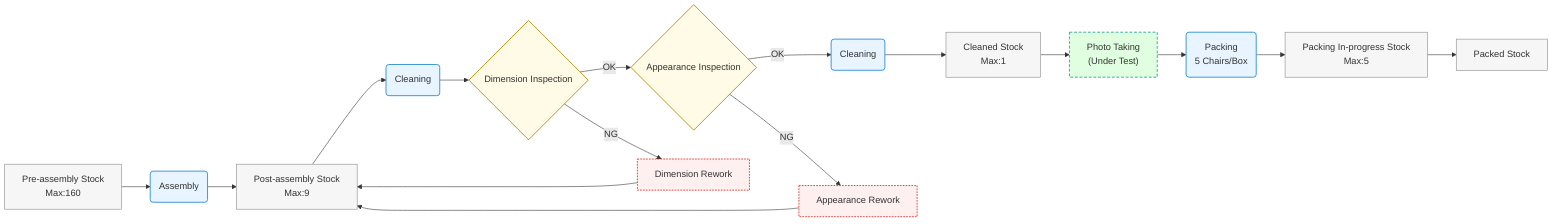 flowchart LR
  %% GitHub friendly: avoid nested [] and use <br/> for line breaks

  A[Pre-assembly Stock<br/>Max:160] --> B(Assembly)
  B --> C[Post-assembly Stock<br/>Max:9]

  %% Added cleaning after post-assembly stock
  C --> C1(Cleaning)
  C1 --> D{Dimension Inspection}

  D -->|OK| E{Appearance Inspection}
  D -->|NG| D1[Dimension Rework]
  %% Reworked items return to post-assembly stock
  D1 --> C

  E -->|OK| F(Cleaning)
  E -->|NG| E1[Appearance Rework]
  %% Reworked items return to post-assembly stock
  E1 --> C

  F --> G[Cleaned Stock<br/>Max:1]

  %% Added photo-taking process (special case) after cleaned stock
  G --> G1["Photo Taking<br/>(Under Test)"]
  G1 --> H(Packing<br/>5 Chairs/Box)

  H --> I[Packing In-progress Stock<br/>Max:5]
  I --> J[Packed Stock]

  %% Style definitions
  classDef store fill:#f6f6f6,stroke:#888,stroke-width:1px;
  classDef proc fill:#e8f4ff,stroke:#268bd2,stroke-width:1.5px;
  classDef gate fill:#fffbe6,stroke:#b58900,stroke-width:1.5px;
  classDef fix fill:#fff0f0,stroke:#dc322f,stroke-width:1.5px,stroke-dasharray:3 2;
  classDef special fill:#e0ffe0,stroke:#2aa198,stroke-width:1.5px,stroke-dasharray:5 3;

  class A,C,G,I,J store;
  class B,C1,F,H proc;
  class D,E gate;
  class D1,E1 fix;
  class G1 special;